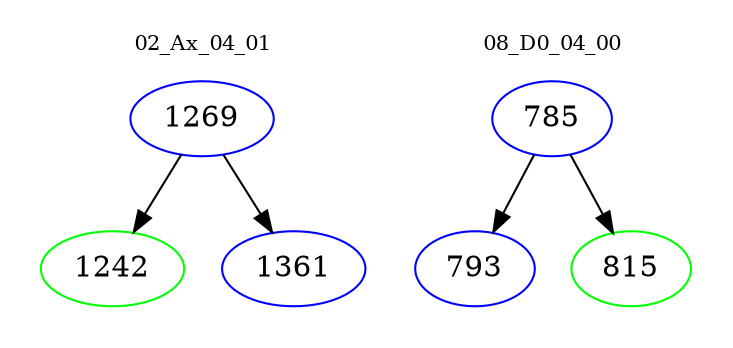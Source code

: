 digraph{
subgraph cluster_0 {
color = white
label = "02_Ax_04_01";
fontsize=10;
T0_1269 [label="1269", color="blue"]
T0_1269 -> T0_1242 [color="black"]
T0_1242 [label="1242", color="green"]
T0_1269 -> T0_1361 [color="black"]
T0_1361 [label="1361", color="blue"]
}
subgraph cluster_1 {
color = white
label = "08_D0_04_00";
fontsize=10;
T1_785 [label="785", color="blue"]
T1_785 -> T1_793 [color="black"]
T1_793 [label="793", color="blue"]
T1_785 -> T1_815 [color="black"]
T1_815 [label="815", color="green"]
}
}
